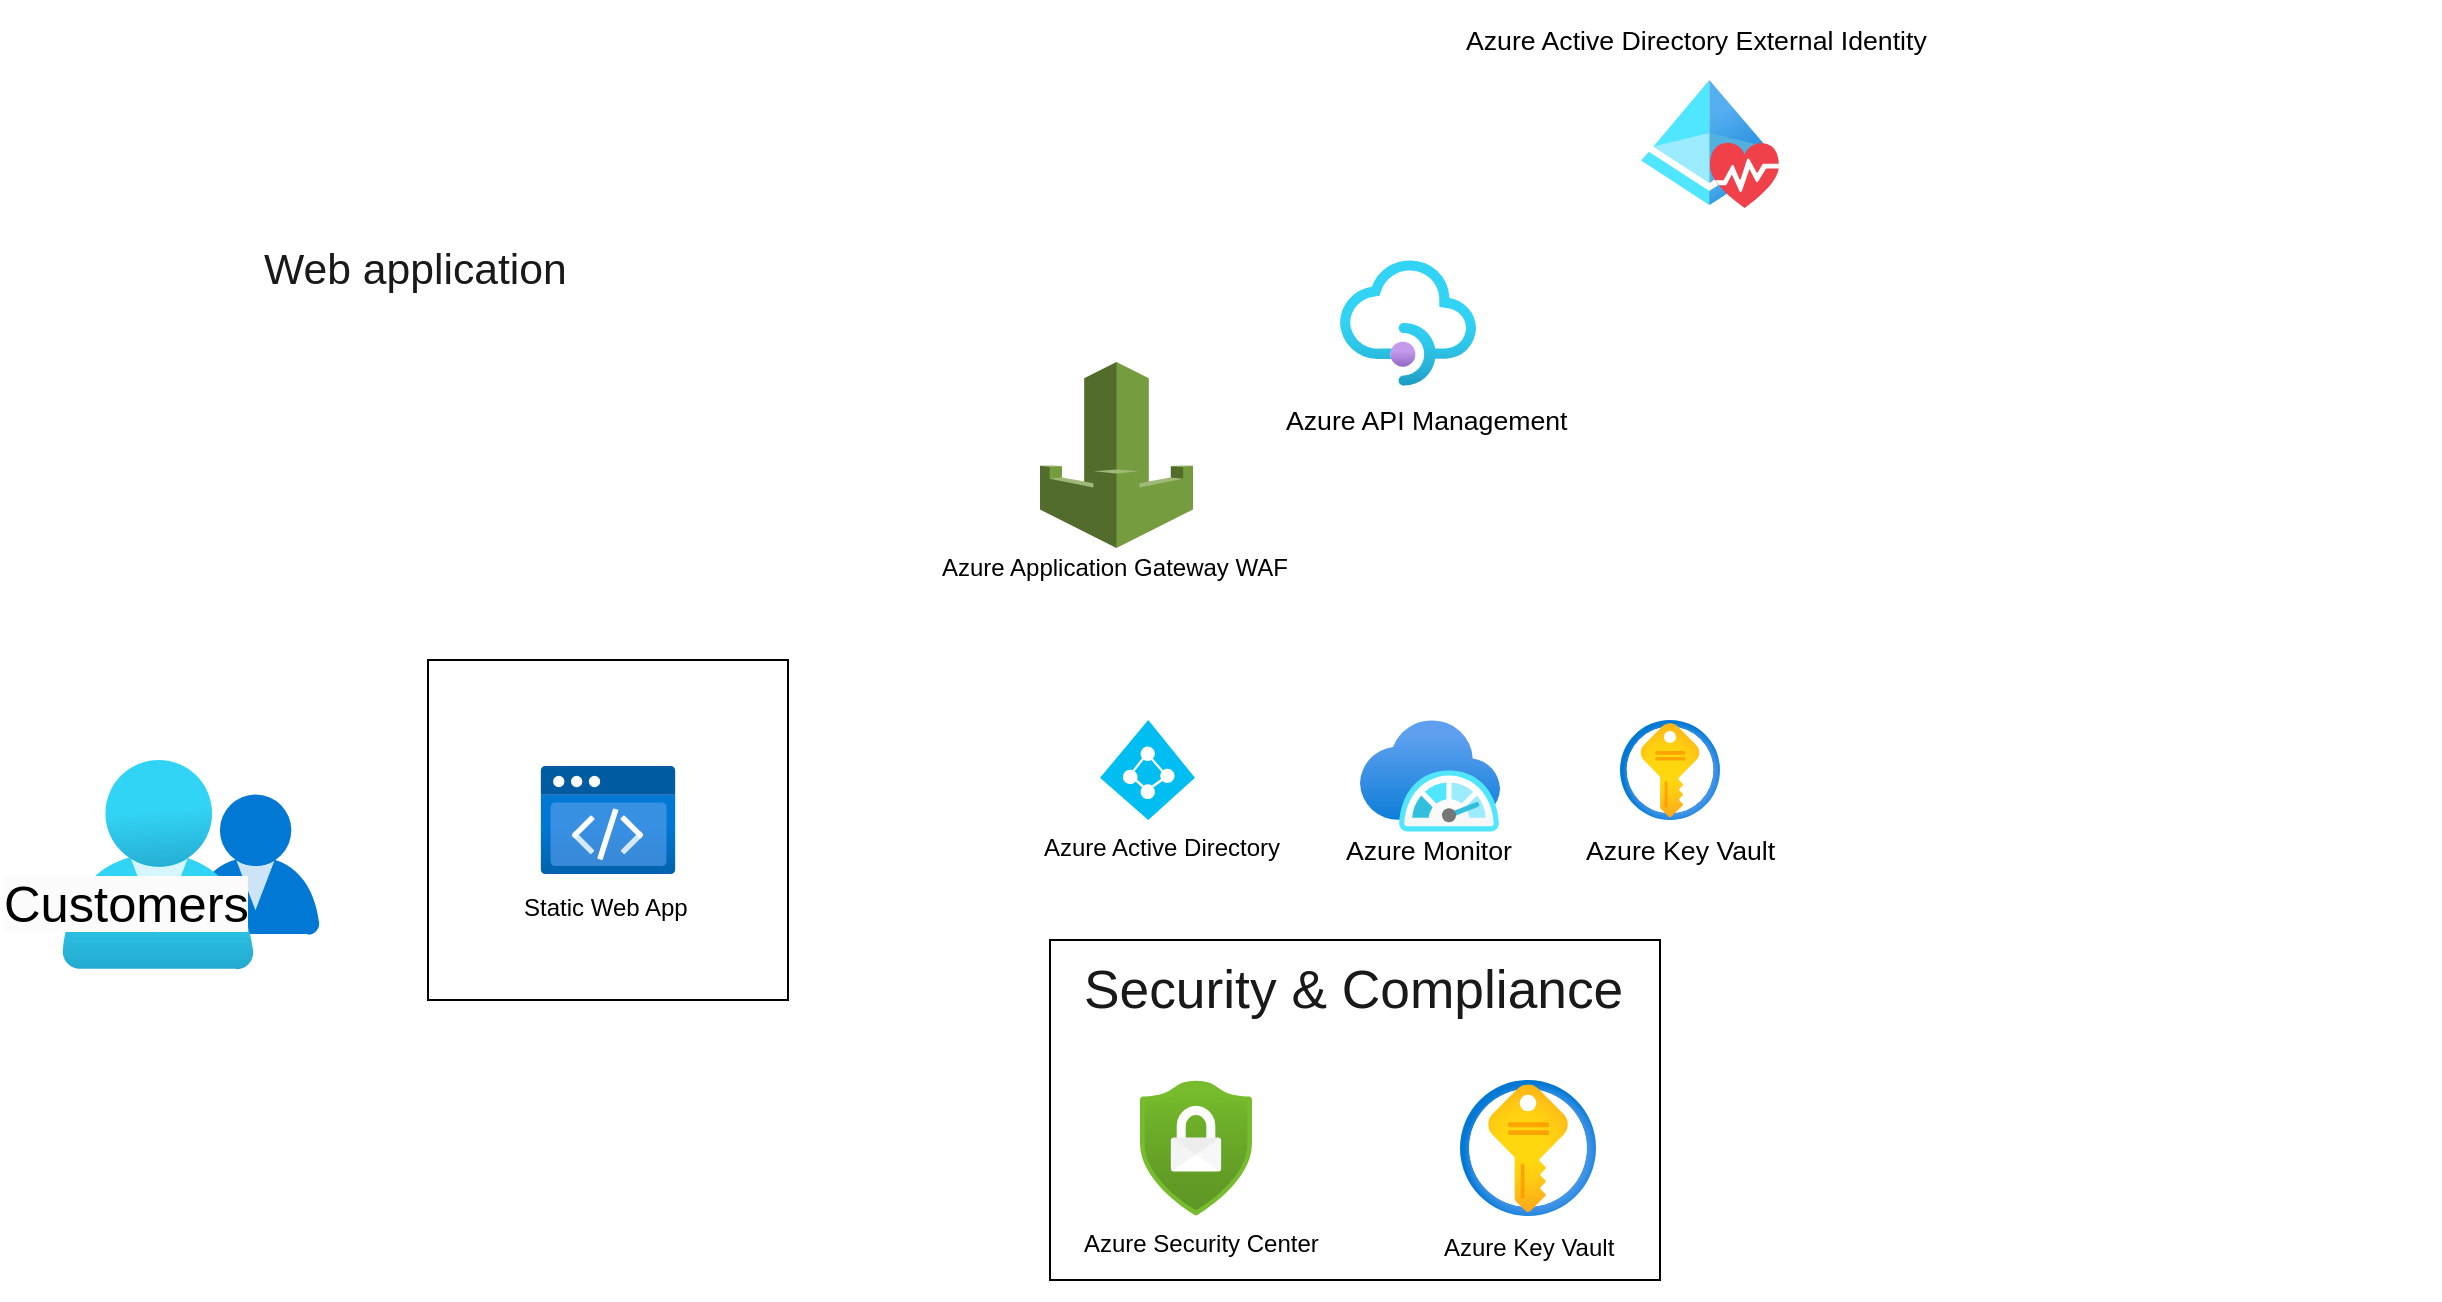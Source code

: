 <mxfile version="23.1.2" type="github">
  <diagram id="WI9T0HZ2pTsCkuznbFz-" name="Page-1">
    <mxGraphModel dx="1590" dy="1083" grid="1" gridSize="10" guides="1" tooltips="1" connect="1" arrows="1" fold="1" page="1" pageScale="1" pageWidth="1169" pageHeight="827" math="0" shadow="0">
      <root>
        <mxCell id="0" />
        <mxCell id="1" parent="0" />
        <mxCell id="8M3mTB95rFZPJUy8MuAR-15" value="" style="whiteSpace=wrap;html=1;" parent="1" vertex="1">
          <mxGeometry x="695" y="610" width="305" height="170" as="geometry" />
        </mxCell>
        <mxCell id="8M3mTB95rFZPJUy8MuAR-9" value="" style="whiteSpace=wrap;html=1;" parent="1" vertex="1">
          <mxGeometry x="384" y="470" width="180" height="170" as="geometry" />
        </mxCell>
        <mxCell id="8M3mTB95rFZPJUy8MuAR-3" value="" style="image;aspect=fixed;html=1;points=[];align=center;fontSize=12;image=img/lib/azure2/management_governance/My_Customers.svg;" parent="1" vertex="1">
          <mxGeometry x="201" y="520" width="129" height="104.7" as="geometry" />
        </mxCell>
        <mxCell id="8M3mTB95rFZPJUy8MuAR-5" value="" style="image;aspect=fixed;html=1;points=[];align=center;fontSize=12;image=img/lib/azure2/preview/Static_Apps.svg;" parent="1" vertex="1">
          <mxGeometry x="440" y="523" width="68" height="54" as="geometry" />
        </mxCell>
        <mxCell id="8M3mTB95rFZPJUy8MuAR-6" value="Static Web App" style="text;whiteSpace=wrap;" parent="1" vertex="1">
          <mxGeometry x="430" y="580" width="90" height="40" as="geometry" />
        </mxCell>
        <mxCell id="8M3mTB95rFZPJUy8MuAR-7" value="&lt;span style=&quot;caret-color: rgb(0, 0, 0); color: rgb(0, 0, 0); font-family: Arial; font-size: 25.333px; font-style: normal; font-variant-caps: normal; font-weight: 400; letter-spacing: normal; text-align: -webkit-center; text-indent: 0px; text-transform: none; word-spacing: 0px; -webkit-text-stroke-width: 0px; background-color: rgb(251, 251, 251); text-decoration: none; float: none; display: inline !important;&quot;&gt;Customers&lt;/span&gt;" style="text;whiteSpace=wrap;html=1;" parent="1" vertex="1">
          <mxGeometry x="170" y="570" width="160" height="50" as="geometry" />
        </mxCell>
        <mxCell id="8M3mTB95rFZPJUy8MuAR-10" value="&lt;p style=&quot;caret-color: rgb(0, 0, 0); color: rgb(0, 0, 0); font-style: normal; font-variant-caps: normal; font-weight: 400; letter-spacing: normal; text-align: start; text-indent: 0px; text-transform: none; word-spacing: 0px; -webkit-text-stroke-width: 0px; text-decoration: none; margin: 0px; line-height: 16px;&quot;&gt;&lt;span style=&quot;font-family: Arial; font-size: 16pt; color: rgb(25, 25, 25);&quot;&gt;Web application&lt;/span&gt;&lt;/p&gt;" style="text;whiteSpace=wrap;html=1;" parent="1" vertex="1">
          <mxGeometry x="300" y="260" width="180" height="90" as="geometry" />
        </mxCell>
        <mxCell id="8M3mTB95rFZPJUy8MuAR-11" value="" style="image;aspect=fixed;html=1;points=[];align=center;fontSize=12;image=img/lib/azure2/security/Security_Center.svg;" parent="1" vertex="1">
          <mxGeometry x="740" y="680" width="56.0" height="68" as="geometry" />
        </mxCell>
        <mxCell id="8M3mTB95rFZPJUy8MuAR-12" value="Azure Security Center" style="text;whiteSpace=wrap;" parent="1" vertex="1">
          <mxGeometry x="710" y="748" width="150" height="40" as="geometry" />
        </mxCell>
        <mxCell id="8M3mTB95rFZPJUy8MuAR-13" value="" style="image;aspect=fixed;html=1;points=[];align=center;fontSize=12;image=img/lib/azure2/security/Key_Vaults.svg;" parent="1" vertex="1">
          <mxGeometry x="900" y="680" width="68" height="68" as="geometry" />
        </mxCell>
        <mxCell id="8M3mTB95rFZPJUy8MuAR-14" value="Azure Key Vault" style="text;whiteSpace=wrap;" parent="1" vertex="1">
          <mxGeometry x="890" y="750" width="120" height="40" as="geometry" />
        </mxCell>
        <mxCell id="8M3mTB95rFZPJUy8MuAR-16" value="&lt;p align=&quot;center&quot; style=&quot;caret-color: rgb(0, 0, 0); color: rgb(0, 0, 0); font-style: normal; font-variant-caps: normal; font-weight: 400; letter-spacing: normal; text-indent: 0px; text-transform: none; word-spacing: 0px; -webkit-text-stroke-width: 0px; text-decoration: none; margin: 0px; line-height: 16px;&quot;&gt;&lt;span style=&quot;font-family: Arial; font-size: 20pt; color: rgb(25, 25, 25);&quot;&gt;Security &amp;amp; Compliance&lt;/span&gt;&lt;/p&gt;" style="text;whiteSpace=wrap;html=1;" parent="1" vertex="1">
          <mxGeometry x="710" y="620" width="300" height="40" as="geometry" />
        </mxCell>
        <mxCell id="8M3mTB95rFZPJUy8MuAR-17" value="" style="verticalLabelPosition=bottom;html=1;verticalAlign=top;align=center;strokeColor=none;fillColor=#00BEF2;shape=mxgraph.azure.azure_active_directory;" parent="1" vertex="1">
          <mxGeometry x="720" y="500" width="47.5" height="50" as="geometry" />
        </mxCell>
        <mxCell id="8M3mTB95rFZPJUy8MuAR-18" value="Azure Active Directory" style="text;whiteSpace=wrap;" parent="1" vertex="1">
          <mxGeometry x="690" y="550" width="150" height="40" as="geometry" />
        </mxCell>
        <mxCell id="DCC14CGBP3vgh8ONQmnw-1" value="" style="image;aspect=fixed;html=1;points=[];align=center;fontSize=12;image=img/lib/azure2/monitor/SAP_Azure_Monitor.svg;" vertex="1" parent="1">
          <mxGeometry x="850" y="500" width="70" height="56.0" as="geometry" />
        </mxCell>
        <mxCell id="DCC14CGBP3vgh8ONQmnw-2" value="&lt;table border=&quot;0&quot; cellpadding=&quot;0&quot; cellspacing=&quot;0&quot; width=&quot;400&quot; style=&quot;caret-color: rgb(0, 0, 0); color: rgb(0, 0, 0); font-style: normal; font-variant-caps: normal; font-weight: 400; letter-spacing: normal; text-align: start; text-transform: none; word-spacing: 0px; -webkit-text-stroke-width: 0px; text-decoration: none; border-collapse: collapse; width: 300pt;&quot;&gt;&lt;colgroup&gt;&lt;col width=&quot;400&quot; style=&quot;width: 300pt;&quot;&gt;&lt;/colgroup&gt;&lt;tbody&gt;&lt;tr height=&quot;20&quot; style=&quot;height: 15pt;&quot;&gt;&lt;td height=&quot;20&quot; class=&quot;xl65&quot; width=&quot;400&quot; style=&quot;padding: 2px 1px; color: black; font-size: 10pt; font-weight: 400; font-style: normal; text-decoration: none; font-family: Arial, sans-serif; vertical-align: bottom; border: medium; height: 15pt; width: 300pt; overflow: hidden;&quot;&gt;Azure Monitor&lt;/td&gt;&lt;/tr&gt;&lt;/tbody&gt;&lt;/table&gt;" style="text;whiteSpace=wrap;html=1;" vertex="1" parent="1">
          <mxGeometry x="840" y="545" width="430" height="50" as="geometry" />
        </mxCell>
        <mxCell id="DCC14CGBP3vgh8ONQmnw-3" value="" style="image;aspect=fixed;html=1;points=[];align=center;fontSize=12;image=img/lib/azure2/security/Key_Vaults.svg;" vertex="1" parent="1">
          <mxGeometry x="980" y="500" width="50" height="50" as="geometry" />
        </mxCell>
        <mxCell id="DCC14CGBP3vgh8ONQmnw-4" value="&lt;table border=&quot;0&quot; cellpadding=&quot;0&quot; cellspacing=&quot;0&quot; width=&quot;400&quot; style=&quot;caret-color: rgb(0, 0, 0); color: rgb(0, 0, 0); font-style: normal; font-variant-caps: normal; font-weight: 400; letter-spacing: normal; text-align: start; text-transform: none; word-spacing: 0px; -webkit-text-stroke-width: 0px; text-decoration: none; border-collapse: collapse; width: 300pt;&quot;&gt;&lt;colgroup&gt;&lt;col width=&quot;400&quot; style=&quot;width: 300pt;&quot;&gt;&lt;/colgroup&gt;&lt;tbody&gt;&lt;tr height=&quot;20&quot; style=&quot;height: 15pt;&quot;&gt;&lt;td height=&quot;20&quot; class=&quot;xl65&quot; width=&quot;400&quot; data-sheets-value=&quot;{&amp;quot;1&amp;quot;:2,&amp;quot;2&amp;quot;:&amp;quot;Azure Key Vault&amp;quot;}&quot; style=&quot;padding: 2px 1px; color: black; font-size: 10pt; font-weight: 400; font-style: normal; text-decoration: none; font-family: Arial, sans-serif; vertical-align: bottom; border: medium; height: 15pt; width: 300pt; overflow: hidden;&quot;&gt;Azure Key Vault&lt;/td&gt;&lt;/tr&gt;&lt;/tbody&gt;&lt;/table&gt;" style="text;whiteSpace=wrap;html=1;" vertex="1" parent="1">
          <mxGeometry x="960" y="545" width="430" height="50" as="geometry" />
        </mxCell>
        <mxCell id="DCC14CGBP3vgh8ONQmnw-5" value="" style="image;aspect=fixed;html=1;points=[];align=center;fontSize=12;image=img/lib/azure2/app_services/API_Management_Services.svg;" vertex="1" parent="1">
          <mxGeometry x="840" y="270" width="68" height="63" as="geometry" />
        </mxCell>
        <mxCell id="DCC14CGBP3vgh8ONQmnw-6" value="&lt;table border=&quot;0&quot; cellpadding=&quot;0&quot; cellspacing=&quot;0&quot; width=&quot;400&quot; style=&quot;caret-color: rgb(0, 0, 0); color: rgb(0, 0, 0); font-style: normal; font-variant-caps: normal; font-weight: 400; letter-spacing: normal; text-align: start; text-transform: none; word-spacing: 0px; -webkit-text-stroke-width: 0px; text-decoration: none; border-collapse: collapse; width: 300pt;&quot;&gt;&lt;colgroup&gt;&lt;col width=&quot;400&quot; style=&quot;width: 300pt;&quot;&gt;&lt;/colgroup&gt;&lt;tbody&gt;&lt;tr height=&quot;20&quot; style=&quot;height: 15pt;&quot;&gt;&lt;td height=&quot;20&quot; class=&quot;xl65&quot; width=&quot;400&quot; data-sheets-value=&quot;{&amp;quot;1&amp;quot;:2,&amp;quot;2&amp;quot;:&amp;quot;Azure API Management&amp;quot;}&quot; style=&quot;padding: 2px 1px; color: black; font-size: 10pt; font-weight: 400; font-style: normal; text-decoration: none; font-family: Arial, sans-serif; vertical-align: bottom; border: medium; height: 15pt; width: 300pt; overflow: hidden;&quot;&gt;Azure API Management&lt;/td&gt;&lt;/tr&gt;&lt;/tbody&gt;&lt;/table&gt;" style="text;whiteSpace=wrap;html=1;" vertex="1" parent="1">
          <mxGeometry x="810" y="330" width="430" height="50" as="geometry" />
        </mxCell>
        <mxCell id="DCC14CGBP3vgh8ONQmnw-7" value="" style="outlineConnect=0;dashed=0;verticalLabelPosition=bottom;verticalAlign=top;align=center;html=1;shape=mxgraph.aws3.waf;fillColor=#759C3E;gradientColor=none;" vertex="1" parent="1">
          <mxGeometry x="690" y="321" width="76.5" height="93" as="geometry" />
        </mxCell>
        <mxCell id="DCC14CGBP3vgh8ONQmnw-8" value="Azure Application Gateway WAF" style="text;whiteSpace=wrap;" vertex="1" parent="1">
          <mxGeometry x="638.75" y="410" width="210" height="40" as="geometry" />
        </mxCell>
        <mxCell id="DCC14CGBP3vgh8ONQmnw-9" value="&lt;table border=&quot;0&quot; cellpadding=&quot;0&quot; cellspacing=&quot;0&quot; width=&quot;400&quot; style=&quot;caret-color: rgb(0, 0, 0); color: rgb(0, 0, 0); font-style: normal; font-variant-caps: normal; font-weight: 400; letter-spacing: normal; text-align: start; text-transform: none; word-spacing: 0px; -webkit-text-stroke-width: 0px; text-decoration: none; border-collapse: collapse; width: 300pt;&quot;&gt;&lt;colgroup&gt;&lt;col width=&quot;400&quot; style=&quot;width: 300pt;&quot;&gt;&lt;/colgroup&gt;&lt;tbody&gt;&lt;tr height=&quot;20&quot; style=&quot;height: 15pt;&quot;&gt;&lt;td height=&quot;20&quot; class=&quot;xl65&quot; width=&quot;400&quot; data-sheets-value=&quot;{&amp;quot;1&amp;quot;:2,&amp;quot;2&amp;quot;:&amp;quot;Azure Active Directory External Identity&amp;quot;}&quot; style=&quot;padding: 2px 1px; color: black; font-size: 10pt; font-weight: 400; font-style: normal; text-decoration: none; font-family: Arial, sans-serif; vertical-align: bottom; border: medium; height: 15pt; width: 300pt; overflow: hidden;&quot;&gt;Azure Active Directory External Identity&lt;/td&gt;&lt;/tr&gt;&lt;/tbody&gt;&lt;/table&gt;" style="text;whiteSpace=wrap;html=1;" vertex="1" parent="1">
          <mxGeometry x="900" y="140" width="140" height="50" as="geometry" />
        </mxCell>
        <mxCell id="DCC14CGBP3vgh8ONQmnw-10" value="" style="image;aspect=fixed;html=1;points=[];align=center;fontSize=12;image=img/lib/azure2/identity/Active_Directory_Connect_Health.svg;" vertex="1" parent="1">
          <mxGeometry x="990.5" y="180" width="69" height="64" as="geometry" />
        </mxCell>
      </root>
    </mxGraphModel>
  </diagram>
</mxfile>

